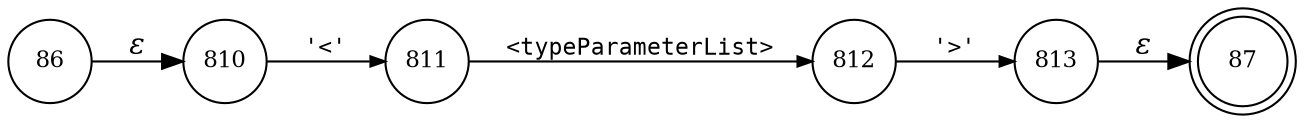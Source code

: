 digraph ATN {
rankdir=LR;
s87[fontsize=11, label="87", shape=doublecircle, fixedsize=true, width=.6];
s86[fontsize=11,label="86", shape=circle, fixedsize=true, width=.55, peripheries=1];
s810[fontsize=11,label="810", shape=circle, fixedsize=true, width=.55, peripheries=1];
s811[fontsize=11,label="811", shape=circle, fixedsize=true, width=.55, peripheries=1];
s812[fontsize=11,label="812", shape=circle, fixedsize=true, width=.55, peripheries=1];
s813[fontsize=11,label="813", shape=circle, fixedsize=true, width=.55, peripheries=1];
s86 -> s810 [fontname="Times-Italic", label="&epsilon;"];
s810 -> s811 [fontsize=11, fontname="Courier", arrowsize=.7, label = "'<'", arrowhead = normal];
s811 -> s812 [fontsize=11, fontname="Courier", arrowsize=.7, label = "<typeParameterList>", arrowhead = normal];
s812 -> s813 [fontsize=11, fontname="Courier", arrowsize=.7, label = "'>'", arrowhead = normal];
s813 -> s87 [fontname="Times-Italic", label="&epsilon;"];
}